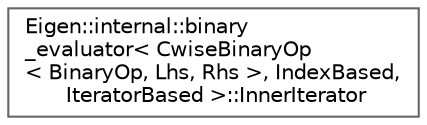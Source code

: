 digraph "类继承关系图"
{
 // LATEX_PDF_SIZE
  bgcolor="transparent";
  edge [fontname=Helvetica,fontsize=10,labelfontname=Helvetica,labelfontsize=10];
  node [fontname=Helvetica,fontsize=10,shape=box,height=0.2,width=0.4];
  rankdir="LR";
  Node0 [id="Node000000",label="Eigen::internal::binary\l_evaluator\< CwiseBinaryOp\l\< BinaryOp, Lhs, Rhs \>, IndexBased,\l IteratorBased \>::InnerIterator",height=0.2,width=0.4,color="grey40", fillcolor="white", style="filled",URL="$class_eigen_1_1internal_1_1binary__evaluator_3_01_cwise_binary_op_3_01_binary_op_00_01_lhs_00_01e8cca8cc02c9e5385773e158b41ea484.html",tooltip=" "];
}
